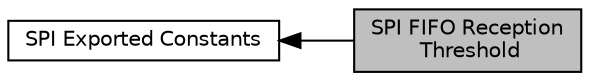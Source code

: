 digraph "SPI FIFO Reception Threshold"
{
  edge [fontname="Helvetica",fontsize="10",labelfontname="Helvetica",labelfontsize="10"];
  node [fontname="Helvetica",fontsize="10",shape=record];
  rankdir=LR;
  Node0 [label="SPI FIFO Reception\l Threshold",height=0.2,width=0.4,color="black", fillcolor="grey75", style="filled", fontcolor="black"];
  Node1 [label="SPI Exported Constants",height=0.2,width=0.4,color="black", fillcolor="white", style="filled",URL="$group___s_p_i___exported___constants.html"];
  Node1->Node0 [shape=plaintext, dir="back", style="solid"];
}
